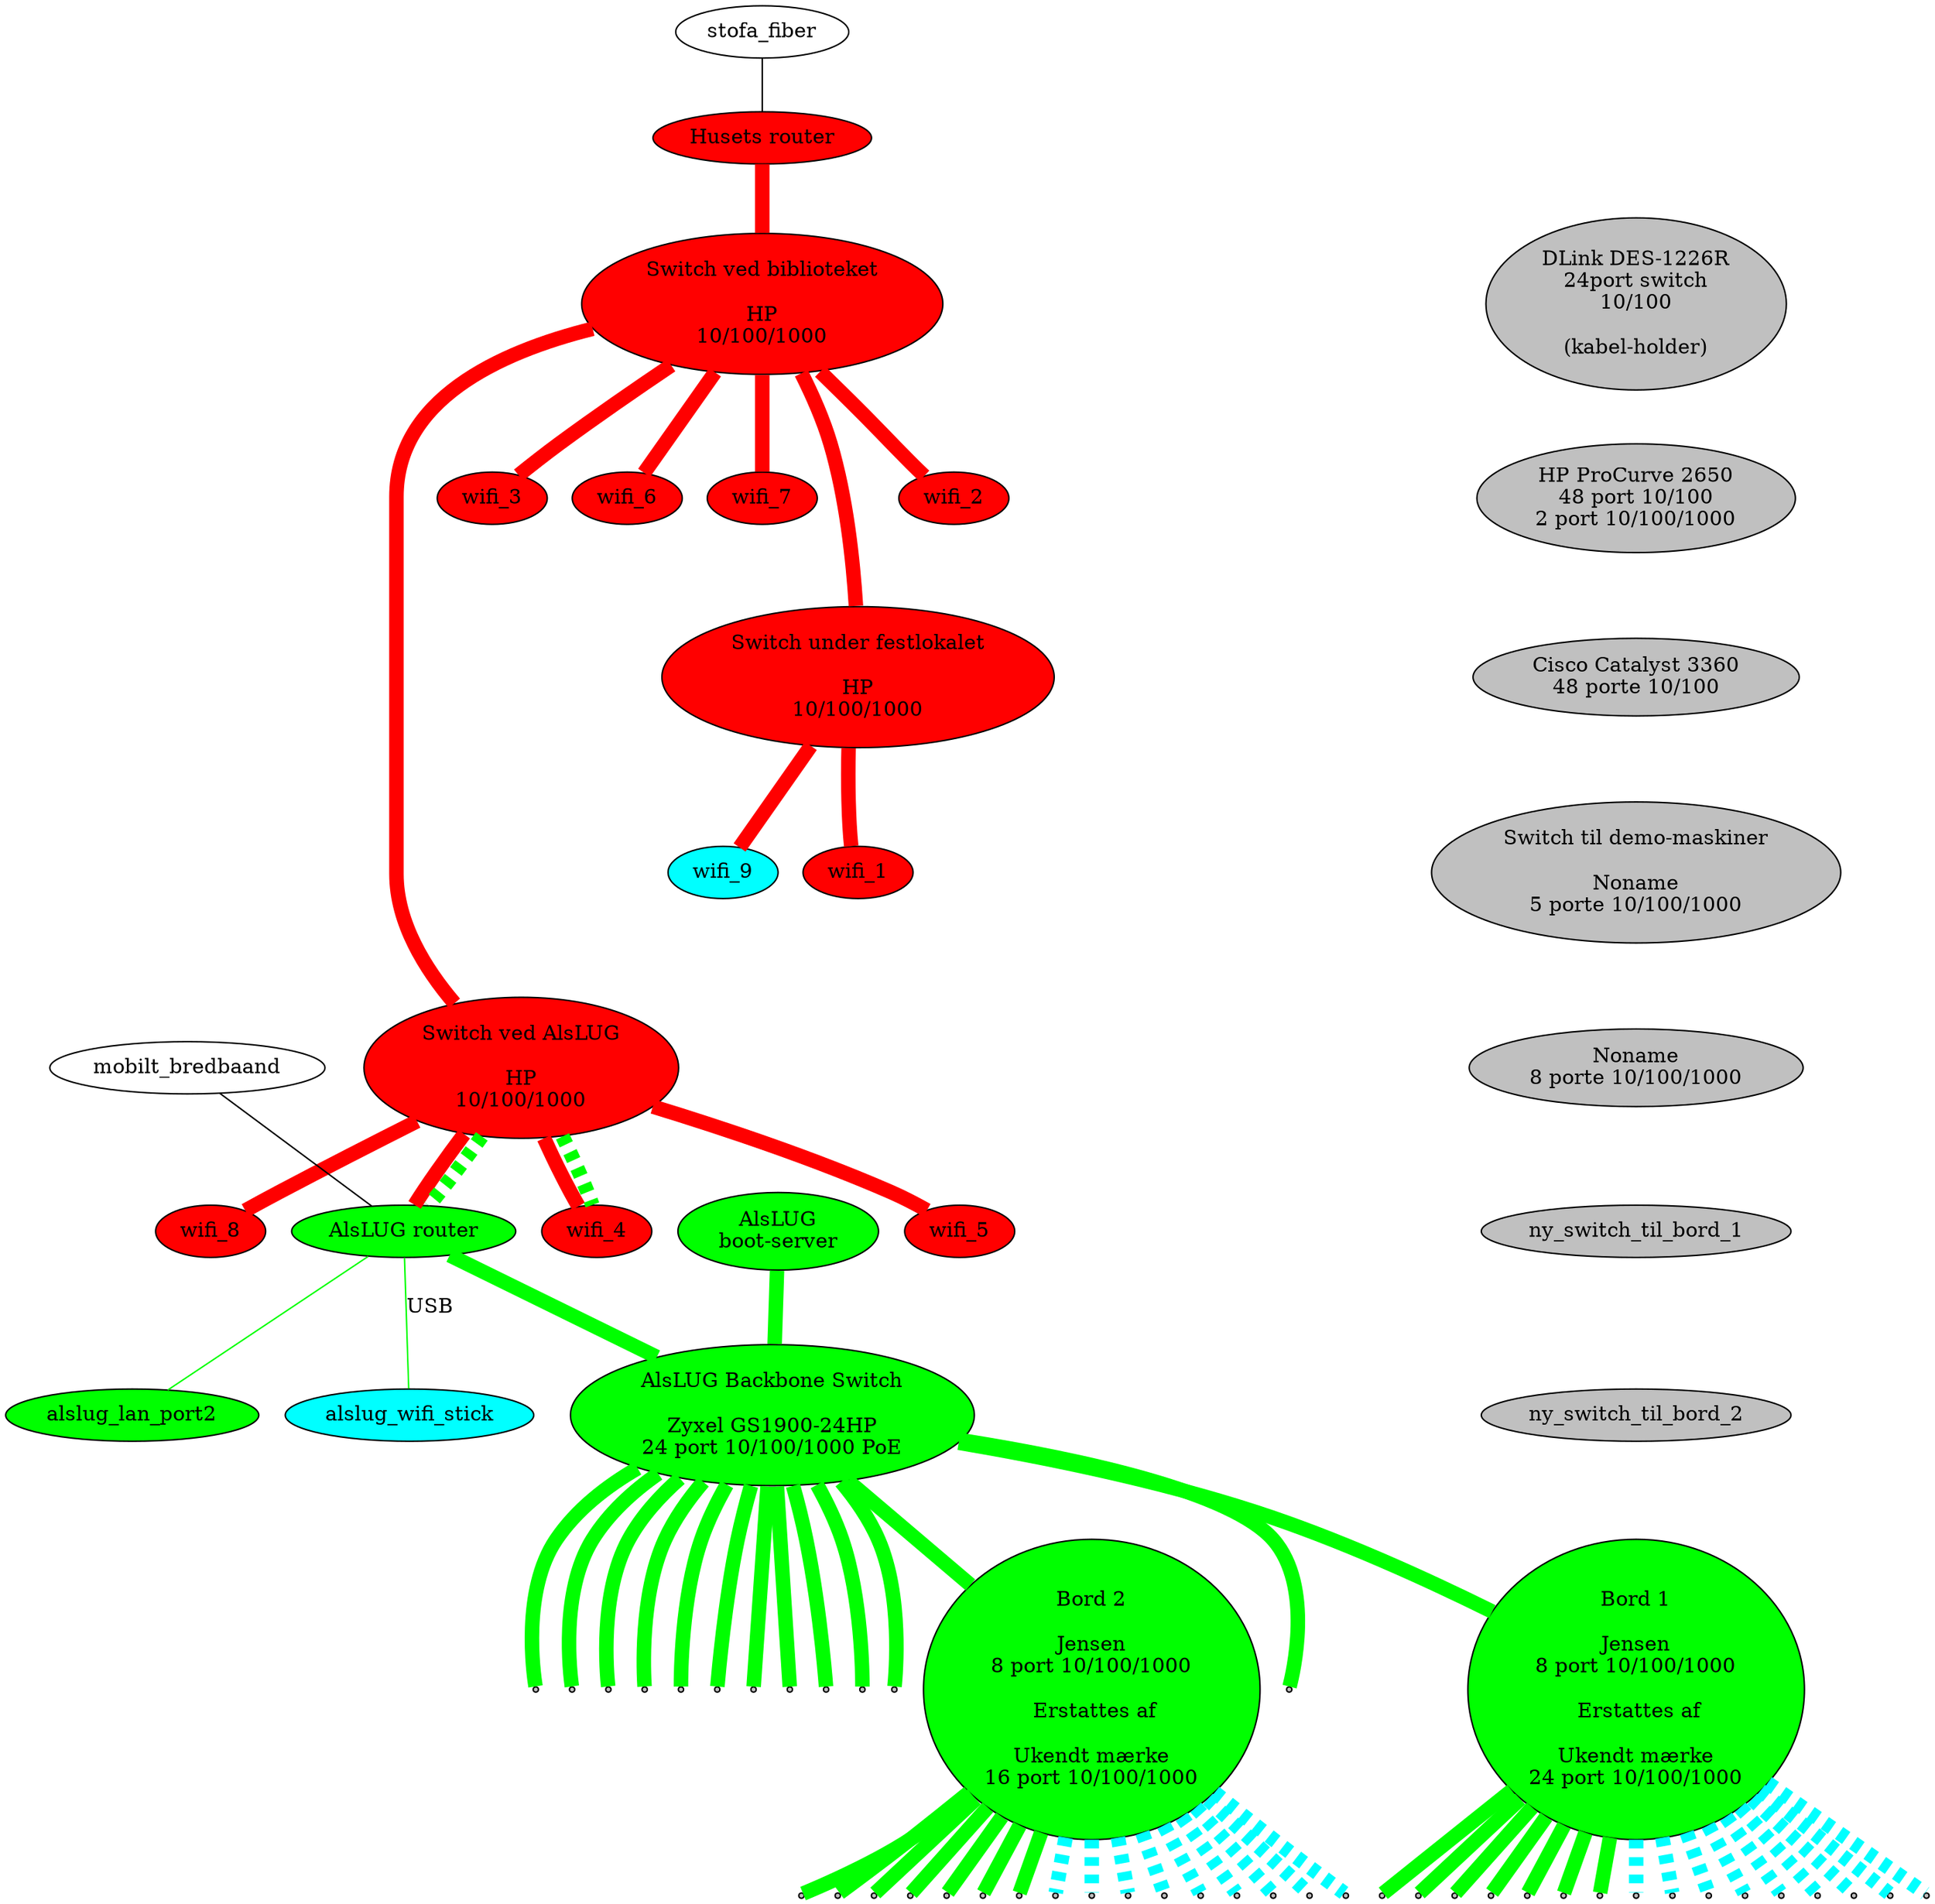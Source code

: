 digraph xxx {
#  link_12a [ shape=point ];
#  link_12b [ shape=point ];
#  link_12c [ shape=point ];
  edge [ dir=none penwidth=10 ];

  node [ style=filled fillcolor=red ];
  husets_router [ label="Husets router" ];
  husets_switch_1 [ label="Switch ved biblioteket\n\nHP\n10/100/1000" ];
  husets_switch_2 [ label="Switch ved AlsLUG\n\nHP\n10/100/1000" ];
  festlokale_switch [ label="Switch under festlokalet\n\nHP\n10/100/1000" ];
  wifi_1 wifi_2 wifi_3 wifi_4 wifi_5 wifi_6 wifi_7 wifi_8;
  wifi_9 [ fillcolor=cyan ];
  
  node [ style=filled fillcolor=green ];
  alslug_router [ label="AlsLUG router" ];
  alslug_gl_bootserver [ label="AlsLUG\nboot-server" ];
  alslug_backbone_switch [ label="AlsLUG Backbone Switch\n\nZyxel GS1900-24HP\n24 port 10/100/1000 PoE"];
  bord_1 [ label="Bord 1\n\nJensen\n8 port 10/100/1000\n\n Erstattes af\n\nUkendt mærke\n24 port 10/100/1000"];
  bord_2 [ label="Bord 2\n\nJensen\n8 port 10/100/1000\n\n Erstattes af\n\nUkendt mærke\n16 port 10/100/1000"];
  alslug_wifi_stick alslug_lan_port2;
  
  // Udstyr som pt ikke bruges
  node [ style=filled fillcolor=gray ];
  switch_24p      [ label="DLink DES-1226R\n24port switch\n10/100\n\n(kabel-holder)"];
  switch_48p      [ label="HP ProCurve 2650\n48 port 10/100\n2 port 10/100/1000"];
  switch_48p_poe  [ label="Cisco Catalyst 3360\n48 porte 10/100"];
  switch_5p       [ label="Switch til demo-maskiner\n\nNoname\n5 porte 10/100/1000" ];
  switch_8p       [ label="Noname\n8 porte 10/100/1000"];
  
  switch_24p -> switch_48p -> switch_48p_poe -> switch_5p -> switch_8p -> ny_switch_til_bord_1 -> ny_switch_til_bord_2 -> bord_1 [ color=invis ];
  
  
  node [ style=normal ];
  // Internet forbindelser
  stofa_fiber      -> husets_router [ penwidth=1 fillcolor=black style=filled ];
  mobilt_bredbaand -> alslug_router [ penwidth=1 fillcolor=black style=filled ];
  
  // Husets forbindelser
  edge  [ color=red style=solid ];
  husets_switch_1 -> festlokale_switch -> { wifi_1 wifi_9 };
  husets_router -> husets_switch_1 -> { wifi_2 wifi_3 wifi_6 wifi_7 };
  husets_switch_1 -> husets_switch_2 -> { wifi_4 wifi_5 wifi_8 alslug_router};

  // VLAN forbindelser over bakkensbros netværk
  edge  [ color=green style=dashed ];
  husets_switch_2 -> { alslug_router wifi_4 };

  alslug_wifi_stick [ fillcolor=cyan style=filled ];

  // Interne forbindelser
  edge [ color=green style=solid ];
  node [ shape=point ];
  
  {alslug_router alslug_gl_bootserver} -> alslug_backbone_switch -> { bord_1 bord_2 
                  vindue_left_12  vindue_left_11  vindue_left_10  vindue_left_9
                  vindue_center_8 vindue_center_7 vindue_center_6 vindue_center_5
                  vindue_right_4  vindue_right_3  vindue_right_2  vindue_right_1
                  }

  alslug_router -> alslug_wifi_stick [ penwidth=1 label="USB" ];
  alslug_router -> alslug_lan_port2 [ penwidth=1 ];
  
  bord_1 -> {
                  bord_1_1 bord_1_2 bord_1_3 bord_1_4 bord_1_5 bord_1_6 bord_1_7
                };
  bord_1 -> {
                  bord_1_8 bord_1_9 bord_1_10 bord_1_11 bord_1_12 bord_1_13 bord_1_14 bord_1_15 bord_1_16
                } [ style=dashed color=cyan ];
  bord_2 -> {
                  bord_2_1 bord_2_2 bord_2_3 bord_2_4 bord_2_5 bord_2_6 bord_2_7
                };
  bord_2 -> {
                  bord_2_8 bord_2_9 bord_2_10 bord_2_11 bord_2_12 bord_2_13 bord_2_14 bord_2_15 bord_2_16
                } [ style=dashed color=cyan ];
                
  edge [ color=invis ];
  husets_switch_1 -> wifi_2 -> festlokale_switch -> wifi_1 -> husets_switch_2;

  rank = same;
                  vindue_left_12;   vindue_left_11;   vindue_left_10;   vindue_left_9;
                  vindue_center_8;  vindue_center_7;  vindue_center_6;  vindue_center_5;
                  vindue_right_4;   vindue_right_3;   vindue_right_2;   vindue_right_1;
                  bord_1_1;   bord_1_2;   bord_1_3;   bord_1_4;   bord_1_5;   bord_1_6;   bord_1_7;   bord_1_8;
                  bord_1_9;   bord_1_10;  bord_1_11;  bord_1_12;  bord_1_13;  bord_1_14;  bord_1_15;  bord_1_16;
                  bord_2_1;   bord_2_2;   bord_2_3;   bord_2_4;   bord_2_5;   bord_2_6;   bord_2_7;   bord_2_8;
                  bord_2_9;   bord_2_10;  bord_2_11;  bord_2_12;  bord_2_13;  bord_2_14;  bord_2_15;  bord_2_16;
}
